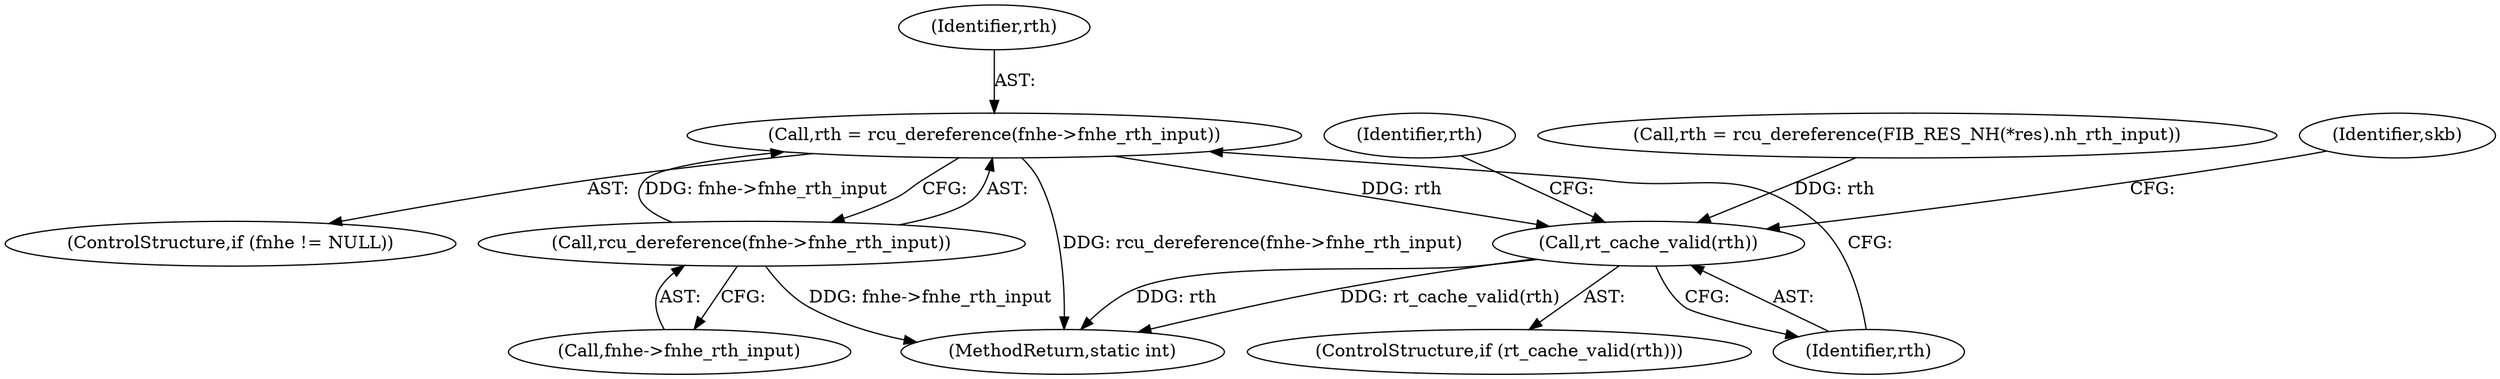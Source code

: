digraph "0_linux_df4d92549f23e1c037e83323aff58a21b3de7fe0_0@pointer" {
"1000241" [label="(Call,rth = rcu_dereference(fnhe->fnhe_rth_input))"];
"1000243" [label="(Call,rcu_dereference(fnhe->fnhe_rth_input))"];
"1000257" [label="(Call,rt_cache_valid(rth))"];
"1000242" [label="(Identifier,rth)"];
"1000241" [label="(Call,rth = rcu_dereference(fnhe->fnhe_rth_input))"];
"1000243" [label="(Call,rcu_dereference(fnhe->fnhe_rth_input))"];
"1000237" [label="(ControlStructure,if (fnhe != NULL))"];
"1000257" [label="(Call,rt_cache_valid(rth))"];
"1000268" [label="(Identifier,rth)"];
"1000383" [label="(MethodReturn,static int)"];
"1000248" [label="(Call,rth = rcu_dereference(FIB_RES_NH(*res).nh_rth_input))"];
"1000244" [label="(Call,fnhe->fnhe_rth_input)"];
"1000261" [label="(Identifier,skb)"];
"1000256" [label="(ControlStructure,if (rt_cache_valid(rth)))"];
"1000258" [label="(Identifier,rth)"];
"1000241" -> "1000237"  [label="AST: "];
"1000241" -> "1000243"  [label="CFG: "];
"1000242" -> "1000241"  [label="AST: "];
"1000243" -> "1000241"  [label="AST: "];
"1000258" -> "1000241"  [label="CFG: "];
"1000241" -> "1000383"  [label="DDG: rcu_dereference(fnhe->fnhe_rth_input)"];
"1000243" -> "1000241"  [label="DDG: fnhe->fnhe_rth_input"];
"1000241" -> "1000257"  [label="DDG: rth"];
"1000243" -> "1000244"  [label="CFG: "];
"1000244" -> "1000243"  [label="AST: "];
"1000243" -> "1000383"  [label="DDG: fnhe->fnhe_rth_input"];
"1000257" -> "1000256"  [label="AST: "];
"1000257" -> "1000258"  [label="CFG: "];
"1000258" -> "1000257"  [label="AST: "];
"1000261" -> "1000257"  [label="CFG: "];
"1000268" -> "1000257"  [label="CFG: "];
"1000257" -> "1000383"  [label="DDG: rth"];
"1000257" -> "1000383"  [label="DDG: rt_cache_valid(rth)"];
"1000248" -> "1000257"  [label="DDG: rth"];
}
